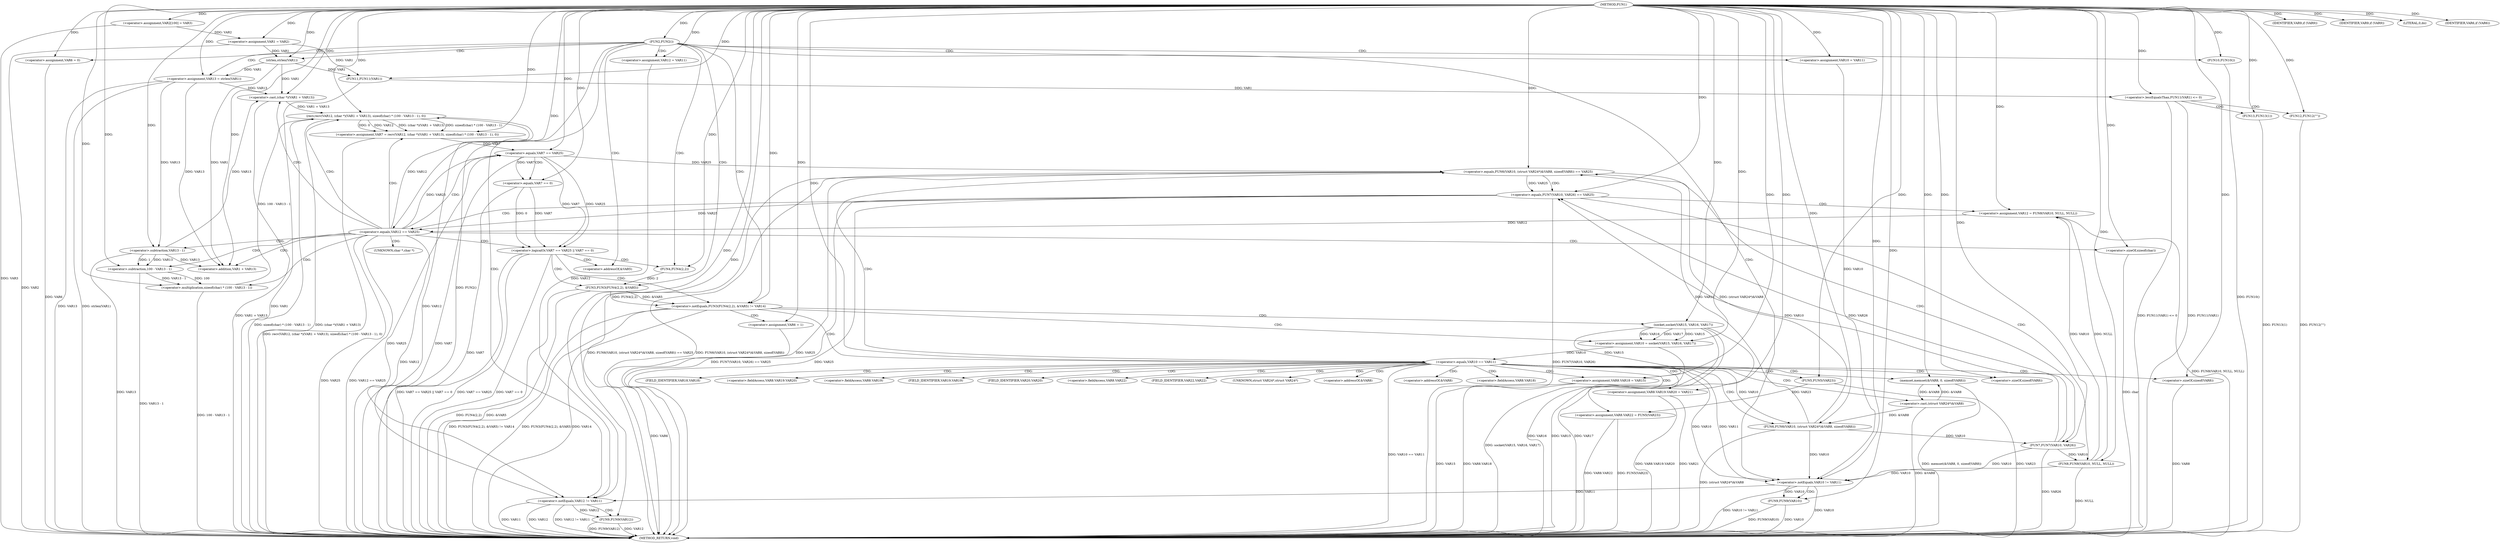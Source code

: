 digraph FUN1 {  
"1000100" [label = "(METHOD,FUN1)" ]
"1000283" [label = "(METHOD_RETURN,void)" ]
"1000104" [label = "(<operator>.assignment,VAR2[100] = VAR3)" ]
"1000107" [label = "(<operator>.assignment,VAR1 = VAR2)" ]
"1000111" [label = "(FUN2,FUN2())" ]
"1000116" [label = "(<operator>.assignment,VAR6 = 0)" ]
"1000123" [label = "(<operator>.assignment,VAR10 = VAR11)" ]
"1000127" [label = "(<operator>.assignment,VAR12 = VAR11)" ]
"1000131" [label = "(<operator>.assignment,VAR13 = strlen(VAR1))" ]
"1000133" [label = "(strlen,strlen(VAR1))" ]
"1000138" [label = "(<operator>.notEquals,FUN3(FUN4(2,2), &VAR5) != VAR14)" ]
"1000139" [label = "(FUN3,FUN3(FUN4(2,2), &VAR5))" ]
"1000140" [label = "(FUN4,FUN4(2,2))" ]
"1000148" [label = "(<operator>.assignment,VAR6 = 1)" ]
"1000151" [label = "(<operator>.assignment,VAR10 = socket(VAR15, VAR16, VAR17))" ]
"1000153" [label = "(socket,socket(VAR15, VAR16, VAR17))" ]
"1000158" [label = "(<operator>.equals,VAR10 == VAR11)" ]
"1000163" [label = "(memset,memset(&VAR8, 0, sizeof(VAR8)))" ]
"1000167" [label = "(<operator>.sizeOf,sizeof(VAR8))" ]
"1000169" [label = "(<operator>.assignment,VAR8.VAR18 = VAR15)" ]
"1000174" [label = "(<operator>.assignment,VAR8.VAR19.VAR20 = VAR21)" ]
"1000181" [label = "(<operator>.assignment,VAR8.VAR22 = FUN5(VAR23))" ]
"1000185" [label = "(FUN5,FUN5(VAR23))" ]
"1000188" [label = "(<operator>.equals,FUN6(VAR10, (struct VAR24*)&VAR8, sizeof(VAR8)) == VAR25)" ]
"1000189" [label = "(FUN6,FUN6(VAR10, (struct VAR24*)&VAR8, sizeof(VAR8)))" ]
"1000191" [label = "(<operator>.cast,(struct VAR24*)&VAR8)" ]
"1000195" [label = "(<operator>.sizeOf,sizeof(VAR8))" ]
"1000201" [label = "(<operator>.equals,FUN7(VAR10, VAR26) == VAR25)" ]
"1000202" [label = "(FUN7,FUN7(VAR10, VAR26))" ]
"1000208" [label = "(<operator>.assignment,VAR12 = FUN8(VAR10, NULL, NULL))" ]
"1000210" [label = "(FUN8,FUN8(VAR10, NULL, NULL))" ]
"1000215" [label = "(<operator>.equals,VAR12 == VAR25)" ]
"1000220" [label = "(<operator>.assignment,VAR7 = recv(VAR12, (char *)(VAR1 + VAR13), sizeof(char) * (100 - VAR13 - 1), 0))" ]
"1000222" [label = "(recv,recv(VAR12, (char *)(VAR1 + VAR13), sizeof(char) * (100 - VAR13 - 1), 0))" ]
"1000224" [label = "(<operator>.cast,(char *)(VAR1 + VAR13))" ]
"1000226" [label = "(<operator>.addition,VAR1 + VAR13)" ]
"1000229" [label = "(<operator>.multiplication,sizeof(char) * (100 - VAR13 - 1))" ]
"1000230" [label = "(<operator>.sizeOf,sizeof(char))" ]
"1000232" [label = "(<operator>.subtraction,100 - VAR13 - 1)" ]
"1000234" [label = "(<operator>.subtraction,VAR13 - 1)" ]
"1000239" [label = "(<operator>.logicalOr,VAR7 == VAR25 || VAR7 == 0)" ]
"1000240" [label = "(<operator>.equals,VAR7 == VAR25)" ]
"1000243" [label = "(<operator>.equals,VAR7 == 0)" ]
"1000249" [label = "(IDENTIFIER,VAR9,if (VAR9))" ]
"1000252" [label = "(IDENTIFIER,VAR9,if (VAR9))" ]
"1000254" [label = "(LITERAL,0,do)" ]
"1000256" [label = "(<operator>.notEquals,VAR10 != VAR11)" ]
"1000260" [label = "(FUN9,FUN9(VAR10))" ]
"1000263" [label = "(<operator>.notEquals,VAR12 != VAR11)" ]
"1000267" [label = "(FUN9,FUN9(VAR12))" ]
"1000270" [label = "(IDENTIFIER,VAR6,if (VAR6))" ]
"1000272" [label = "(FUN10,FUN10())" ]
"1000274" [label = "(<operator>.lessEqualsThan,FUN11(VAR1) <= 0)" ]
"1000275" [label = "(FUN11,FUN11(VAR1))" ]
"1000279" [label = "(FUN12,FUN12(\"\"))" ]
"1000281" [label = "(FUN13,FUN13(1))" ]
"1000143" [label = "(<operator>.addressOf,&VAR5)" ]
"1000164" [label = "(<operator>.addressOf,&VAR8)" ]
"1000170" [label = "(<operator>.fieldAccess,VAR8.VAR18)" ]
"1000172" [label = "(FIELD_IDENTIFIER,VAR18,VAR18)" ]
"1000175" [label = "(<operator>.fieldAccess,VAR8.VAR19.VAR20)" ]
"1000176" [label = "(<operator>.fieldAccess,VAR8.VAR19)" ]
"1000178" [label = "(FIELD_IDENTIFIER,VAR19,VAR19)" ]
"1000179" [label = "(FIELD_IDENTIFIER,VAR20,VAR20)" ]
"1000182" [label = "(<operator>.fieldAccess,VAR8.VAR22)" ]
"1000184" [label = "(FIELD_IDENTIFIER,VAR22,VAR22)" ]
"1000192" [label = "(UNKNOWN,struct VAR24*,struct VAR24*)" ]
"1000193" [label = "(<operator>.addressOf,&VAR8)" ]
"1000225" [label = "(UNKNOWN,char *,char *)" ]
  "1000201" -> "1000283"  [ label = "DDG: FUN7(VAR10, VAR26) == VAR25"] 
  "1000181" -> "1000283"  [ label = "DDG: FUN5(VAR23)"] 
  "1000224" -> "1000283"  [ label = "DDG: VAR1 + VAR13"] 
  "1000230" -> "1000283"  [ label = "DDG: char"] 
  "1000181" -> "1000283"  [ label = "DDG: VAR8.VAR22"] 
  "1000188" -> "1000283"  [ label = "DDG: FUN6(VAR10, (struct VAR24*)&VAR8, sizeof(VAR8)) == VAR25"] 
  "1000116" -> "1000283"  [ label = "DDG: VAR6"] 
  "1000260" -> "1000283"  [ label = "DDG: FUN9(VAR10)"] 
  "1000185" -> "1000283"  [ label = "DDG: VAR23"] 
  "1000208" -> "1000283"  [ label = "DDG: FUN8(VAR10, NULL, NULL)"] 
  "1000239" -> "1000283"  [ label = "DDG: VAR7 == VAR25 || VAR7 == 0"] 
  "1000274" -> "1000283"  [ label = "DDG: FUN11(VAR1)"] 
  "1000234" -> "1000283"  [ label = "DDG: VAR13"] 
  "1000239" -> "1000283"  [ label = "DDG: VAR7 == VAR25"] 
  "1000215" -> "1000283"  [ label = "DDG: VAR25"] 
  "1000188" -> "1000283"  [ label = "DDG: FUN6(VAR10, (struct VAR24*)&VAR8, sizeof(VAR8))"] 
  "1000131" -> "1000283"  [ label = "DDG: VAR13"] 
  "1000138" -> "1000283"  [ label = "DDG: FUN3(FUN4(2,2), &VAR5)"] 
  "1000139" -> "1000283"  [ label = "DDG: FUN4(2,2)"] 
  "1000263" -> "1000283"  [ label = "DDG: VAR11"] 
  "1000267" -> "1000283"  [ label = "DDG: VAR12"] 
  "1000222" -> "1000283"  [ label = "DDG: sizeof(char) * (100 - VAR13 - 1)"] 
  "1000153" -> "1000283"  [ label = "DDG: VAR16"] 
  "1000158" -> "1000283"  [ label = "DDG: VAR10 == VAR11"] 
  "1000267" -> "1000283"  [ label = "DDG: FUN9(VAR12)"] 
  "1000189" -> "1000283"  [ label = "DDG: (struct VAR24*)&VAR8"] 
  "1000263" -> "1000283"  [ label = "DDG: VAR12"] 
  "1000274" -> "1000283"  [ label = "DDG: FUN11(VAR1) <= 0"] 
  "1000263" -> "1000283"  [ label = "DDG: VAR12 != VAR11"] 
  "1000174" -> "1000283"  [ label = "DDG: VAR21"] 
  "1000220" -> "1000283"  [ label = "DDG: recv(VAR12, (char *)(VAR1 + VAR13), sizeof(char) * (100 - VAR13 - 1), 0)"] 
  "1000148" -> "1000283"  [ label = "DDG: VAR6"] 
  "1000151" -> "1000283"  [ label = "DDG: socket(VAR15, VAR16, VAR17)"] 
  "1000275" -> "1000283"  [ label = "DDG: VAR1"] 
  "1000131" -> "1000283"  [ label = "DDG: strlen(VAR1)"] 
  "1000210" -> "1000283"  [ label = "DDG: NULL"] 
  "1000153" -> "1000283"  [ label = "DDG: VAR15"] 
  "1000188" -> "1000283"  [ label = "DDG: VAR25"] 
  "1000229" -> "1000283"  [ label = "DDG: 100 - VAR13 - 1"] 
  "1000191" -> "1000283"  [ label = "DDG: &VAR8"] 
  "1000281" -> "1000283"  [ label = "DDG: FUN13(1)"] 
  "1000169" -> "1000283"  [ label = "DDG: VAR15"] 
  "1000232" -> "1000283"  [ label = "DDG: VAR13 - 1"] 
  "1000240" -> "1000283"  [ label = "DDG: VAR25"] 
  "1000138" -> "1000283"  [ label = "DDG: VAR14"] 
  "1000139" -> "1000283"  [ label = "DDG: &VAR5"] 
  "1000215" -> "1000283"  [ label = "DDG: VAR12 == VAR25"] 
  "1000243" -> "1000283"  [ label = "DDG: VAR7"] 
  "1000169" -> "1000283"  [ label = "DDG: VAR8.VAR18"] 
  "1000256" -> "1000283"  [ label = "DDG: VAR10"] 
  "1000260" -> "1000283"  [ label = "DDG: VAR10"] 
  "1000153" -> "1000283"  [ label = "DDG: VAR17"] 
  "1000272" -> "1000283"  [ label = "DDG: FUN10()"] 
  "1000138" -> "1000283"  [ label = "DDG: FUN3(FUN4(2,2), &VAR5) != VAR14"] 
  "1000201" -> "1000283"  [ label = "DDG: VAR25"] 
  "1000256" -> "1000283"  [ label = "DDG: VAR10 != VAR11"] 
  "1000163" -> "1000283"  [ label = "DDG: memset(&VAR8, 0, sizeof(VAR8))"] 
  "1000195" -> "1000283"  [ label = "DDG: VAR8"] 
  "1000240" -> "1000283"  [ label = "DDG: VAR7"] 
  "1000111" -> "1000283"  [ label = "DDG: FUN2()"] 
  "1000279" -> "1000283"  [ label = "DDG: FUN12(\"\")"] 
  "1000239" -> "1000283"  [ label = "DDG: VAR7 == 0"] 
  "1000104" -> "1000283"  [ label = "DDG: VAR3"] 
  "1000174" -> "1000283"  [ label = "DDG: VAR8.VAR19.VAR20"] 
  "1000107" -> "1000283"  [ label = "DDG: VAR2"] 
  "1000222" -> "1000283"  [ label = "DDG: (char *)(VAR1 + VAR13)"] 
  "1000202" -> "1000283"  [ label = "DDG: VAR26"] 
  "1000201" -> "1000283"  [ label = "DDG: FUN7(VAR10, VAR26)"] 
  "1000100" -> "1000104"  [ label = "DDG: "] 
  "1000104" -> "1000107"  [ label = "DDG: VAR2"] 
  "1000100" -> "1000107"  [ label = "DDG: "] 
  "1000100" -> "1000111"  [ label = "DDG: "] 
  "1000100" -> "1000116"  [ label = "DDG: "] 
  "1000100" -> "1000123"  [ label = "DDG: "] 
  "1000100" -> "1000127"  [ label = "DDG: "] 
  "1000133" -> "1000131"  [ label = "DDG: VAR1"] 
  "1000100" -> "1000131"  [ label = "DDG: "] 
  "1000107" -> "1000133"  [ label = "DDG: VAR1"] 
  "1000100" -> "1000133"  [ label = "DDG: "] 
  "1000139" -> "1000138"  [ label = "DDG: FUN4(2,2)"] 
  "1000139" -> "1000138"  [ label = "DDG: &VAR5"] 
  "1000140" -> "1000139"  [ label = "DDG: 2"] 
  "1000100" -> "1000140"  [ label = "DDG: "] 
  "1000100" -> "1000138"  [ label = "DDG: "] 
  "1000100" -> "1000148"  [ label = "DDG: "] 
  "1000153" -> "1000151"  [ label = "DDG: VAR15"] 
  "1000153" -> "1000151"  [ label = "DDG: VAR16"] 
  "1000153" -> "1000151"  [ label = "DDG: VAR17"] 
  "1000100" -> "1000151"  [ label = "DDG: "] 
  "1000100" -> "1000153"  [ label = "DDG: "] 
  "1000151" -> "1000158"  [ label = "DDG: VAR10"] 
  "1000100" -> "1000158"  [ label = "DDG: "] 
  "1000191" -> "1000163"  [ label = "DDG: &VAR8"] 
  "1000100" -> "1000163"  [ label = "DDG: "] 
  "1000100" -> "1000167"  [ label = "DDG: "] 
  "1000153" -> "1000169"  [ label = "DDG: VAR15"] 
  "1000100" -> "1000169"  [ label = "DDG: "] 
  "1000100" -> "1000174"  [ label = "DDG: "] 
  "1000185" -> "1000181"  [ label = "DDG: VAR23"] 
  "1000100" -> "1000185"  [ label = "DDG: "] 
  "1000189" -> "1000188"  [ label = "DDG: VAR10"] 
  "1000189" -> "1000188"  [ label = "DDG: (struct VAR24*)&VAR8"] 
  "1000158" -> "1000189"  [ label = "DDG: VAR10"] 
  "1000100" -> "1000189"  [ label = "DDG: "] 
  "1000191" -> "1000189"  [ label = "DDG: &VAR8"] 
  "1000163" -> "1000191"  [ label = "DDG: &VAR8"] 
  "1000100" -> "1000195"  [ label = "DDG: "] 
  "1000240" -> "1000188"  [ label = "DDG: VAR25"] 
  "1000100" -> "1000188"  [ label = "DDG: "] 
  "1000202" -> "1000201"  [ label = "DDG: VAR10"] 
  "1000202" -> "1000201"  [ label = "DDG: VAR26"] 
  "1000189" -> "1000202"  [ label = "DDG: VAR10"] 
  "1000100" -> "1000202"  [ label = "DDG: "] 
  "1000188" -> "1000201"  [ label = "DDG: VAR25"] 
  "1000100" -> "1000201"  [ label = "DDG: "] 
  "1000210" -> "1000208"  [ label = "DDG: VAR10"] 
  "1000210" -> "1000208"  [ label = "DDG: NULL"] 
  "1000100" -> "1000208"  [ label = "DDG: "] 
  "1000202" -> "1000210"  [ label = "DDG: VAR10"] 
  "1000100" -> "1000210"  [ label = "DDG: "] 
  "1000208" -> "1000215"  [ label = "DDG: VAR12"] 
  "1000100" -> "1000215"  [ label = "DDG: "] 
  "1000201" -> "1000215"  [ label = "DDG: VAR25"] 
  "1000222" -> "1000220"  [ label = "DDG: VAR12"] 
  "1000222" -> "1000220"  [ label = "DDG: (char *)(VAR1 + VAR13)"] 
  "1000222" -> "1000220"  [ label = "DDG: sizeof(char) * (100 - VAR13 - 1)"] 
  "1000222" -> "1000220"  [ label = "DDG: 0"] 
  "1000100" -> "1000220"  [ label = "DDG: "] 
  "1000215" -> "1000222"  [ label = "DDG: VAR12"] 
  "1000100" -> "1000222"  [ label = "DDG: "] 
  "1000224" -> "1000222"  [ label = "DDG: VAR1 + VAR13"] 
  "1000133" -> "1000224"  [ label = "DDG: VAR1"] 
  "1000100" -> "1000224"  [ label = "DDG: "] 
  "1000234" -> "1000224"  [ label = "DDG: VAR13"] 
  "1000131" -> "1000224"  [ label = "DDG: VAR13"] 
  "1000133" -> "1000226"  [ label = "DDG: VAR1"] 
  "1000100" -> "1000226"  [ label = "DDG: "] 
  "1000234" -> "1000226"  [ label = "DDG: VAR13"] 
  "1000131" -> "1000226"  [ label = "DDG: VAR13"] 
  "1000229" -> "1000222"  [ label = "DDG: 100 - VAR13 - 1"] 
  "1000100" -> "1000229"  [ label = "DDG: "] 
  "1000100" -> "1000230"  [ label = "DDG: "] 
  "1000232" -> "1000229"  [ label = "DDG: 100"] 
  "1000232" -> "1000229"  [ label = "DDG: VAR13 - 1"] 
  "1000100" -> "1000232"  [ label = "DDG: "] 
  "1000234" -> "1000232"  [ label = "DDG: VAR13"] 
  "1000234" -> "1000232"  [ label = "DDG: 1"] 
  "1000100" -> "1000234"  [ label = "DDG: "] 
  "1000131" -> "1000234"  [ label = "DDG: VAR13"] 
  "1000240" -> "1000239"  [ label = "DDG: VAR7"] 
  "1000240" -> "1000239"  [ label = "DDG: VAR25"] 
  "1000220" -> "1000240"  [ label = "DDG: VAR7"] 
  "1000100" -> "1000240"  [ label = "DDG: "] 
  "1000215" -> "1000240"  [ label = "DDG: VAR25"] 
  "1000243" -> "1000239"  [ label = "DDG: VAR7"] 
  "1000243" -> "1000239"  [ label = "DDG: 0"] 
  "1000240" -> "1000243"  [ label = "DDG: VAR7"] 
  "1000100" -> "1000243"  [ label = "DDG: "] 
  "1000100" -> "1000249"  [ label = "DDG: "] 
  "1000100" -> "1000252"  [ label = "DDG: "] 
  "1000100" -> "1000254"  [ label = "DDG: "] 
  "1000158" -> "1000256"  [ label = "DDG: VAR10"] 
  "1000189" -> "1000256"  [ label = "DDG: VAR10"] 
  "1000202" -> "1000256"  [ label = "DDG: VAR10"] 
  "1000210" -> "1000256"  [ label = "DDG: VAR10"] 
  "1000123" -> "1000256"  [ label = "DDG: VAR10"] 
  "1000100" -> "1000256"  [ label = "DDG: "] 
  "1000158" -> "1000256"  [ label = "DDG: VAR11"] 
  "1000256" -> "1000260"  [ label = "DDG: VAR10"] 
  "1000100" -> "1000260"  [ label = "DDG: "] 
  "1000222" -> "1000263"  [ label = "DDG: VAR12"] 
  "1000215" -> "1000263"  [ label = "DDG: VAR12"] 
  "1000127" -> "1000263"  [ label = "DDG: VAR12"] 
  "1000100" -> "1000263"  [ label = "DDG: "] 
  "1000256" -> "1000263"  [ label = "DDG: VAR11"] 
  "1000263" -> "1000267"  [ label = "DDG: VAR12"] 
  "1000100" -> "1000267"  [ label = "DDG: "] 
  "1000100" -> "1000270"  [ label = "DDG: "] 
  "1000100" -> "1000272"  [ label = "DDG: "] 
  "1000275" -> "1000274"  [ label = "DDG: VAR1"] 
  "1000107" -> "1000275"  [ label = "DDG: VAR1"] 
  "1000133" -> "1000275"  [ label = "DDG: VAR1"] 
  "1000100" -> "1000275"  [ label = "DDG: "] 
  "1000100" -> "1000274"  [ label = "DDG: "] 
  "1000100" -> "1000279"  [ label = "DDG: "] 
  "1000100" -> "1000281"  [ label = "DDG: "] 
  "1000111" -> "1000127"  [ label = "CDG: "] 
  "1000111" -> "1000139"  [ label = "CDG: "] 
  "1000111" -> "1000133"  [ label = "CDG: "] 
  "1000111" -> "1000116"  [ label = "CDG: "] 
  "1000111" -> "1000123"  [ label = "CDG: "] 
  "1000111" -> "1000138"  [ label = "CDG: "] 
  "1000111" -> "1000263"  [ label = "CDG: "] 
  "1000111" -> "1000131"  [ label = "CDG: "] 
  "1000111" -> "1000143"  [ label = "CDG: "] 
  "1000111" -> "1000256"  [ label = "CDG: "] 
  "1000111" -> "1000140"  [ label = "CDG: "] 
  "1000111" -> "1000272"  [ label = "CDG: "] 
  "1000138" -> "1000148"  [ label = "CDG: "] 
  "1000138" -> "1000151"  [ label = "CDG: "] 
  "1000138" -> "1000153"  [ label = "CDG: "] 
  "1000138" -> "1000158"  [ label = "CDG: "] 
  "1000158" -> "1000164"  [ label = "CDG: "] 
  "1000158" -> "1000174"  [ label = "CDG: "] 
  "1000158" -> "1000191"  [ label = "CDG: "] 
  "1000158" -> "1000182"  [ label = "CDG: "] 
  "1000158" -> "1000188"  [ label = "CDG: "] 
  "1000158" -> "1000167"  [ label = "CDG: "] 
  "1000158" -> "1000175"  [ label = "CDG: "] 
  "1000158" -> "1000179"  [ label = "CDG: "] 
  "1000158" -> "1000192"  [ label = "CDG: "] 
  "1000158" -> "1000176"  [ label = "CDG: "] 
  "1000158" -> "1000185"  [ label = "CDG: "] 
  "1000158" -> "1000195"  [ label = "CDG: "] 
  "1000158" -> "1000172"  [ label = "CDG: "] 
  "1000158" -> "1000189"  [ label = "CDG: "] 
  "1000158" -> "1000169"  [ label = "CDG: "] 
  "1000158" -> "1000163"  [ label = "CDG: "] 
  "1000158" -> "1000178"  [ label = "CDG: "] 
  "1000158" -> "1000170"  [ label = "CDG: "] 
  "1000158" -> "1000193"  [ label = "CDG: "] 
  "1000158" -> "1000184"  [ label = "CDG: "] 
  "1000158" -> "1000181"  [ label = "CDG: "] 
  "1000188" -> "1000201"  [ label = "CDG: "] 
  "1000188" -> "1000202"  [ label = "CDG: "] 
  "1000201" -> "1000208"  [ label = "CDG: "] 
  "1000201" -> "1000210"  [ label = "CDG: "] 
  "1000201" -> "1000215"  [ label = "CDG: "] 
  "1000215" -> "1000222"  [ label = "CDG: "] 
  "1000215" -> "1000220"  [ label = "CDG: "] 
  "1000215" -> "1000224"  [ label = "CDG: "] 
  "1000215" -> "1000240"  [ label = "CDG: "] 
  "1000215" -> "1000226"  [ label = "CDG: "] 
  "1000215" -> "1000232"  [ label = "CDG: "] 
  "1000215" -> "1000239"  [ label = "CDG: "] 
  "1000215" -> "1000229"  [ label = "CDG: "] 
  "1000215" -> "1000230"  [ label = "CDG: "] 
  "1000215" -> "1000234"  [ label = "CDG: "] 
  "1000215" -> "1000225"  [ label = "CDG: "] 
  "1000239" -> "1000139"  [ label = "CDG: "] 
  "1000239" -> "1000138"  [ label = "CDG: "] 
  "1000239" -> "1000143"  [ label = "CDG: "] 
  "1000239" -> "1000140"  [ label = "CDG: "] 
  "1000240" -> "1000243"  [ label = "CDG: "] 
  "1000256" -> "1000260"  [ label = "CDG: "] 
  "1000263" -> "1000267"  [ label = "CDG: "] 
  "1000274" -> "1000281"  [ label = "CDG: "] 
  "1000274" -> "1000279"  [ label = "CDG: "] 
}
